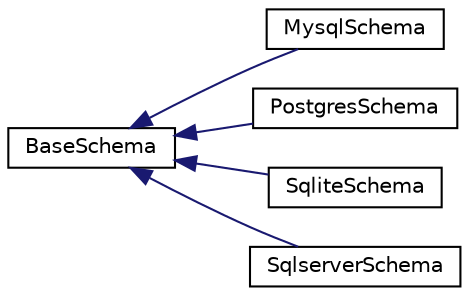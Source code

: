 digraph "Graphical Class Hierarchy"
{
  edge [fontname="Helvetica",fontsize="10",labelfontname="Helvetica",labelfontsize="10"];
  node [fontname="Helvetica",fontsize="10",shape=record];
  rankdir="LR";
  Node1 [label="BaseSchema",height=0.2,width=0.4,color="black", fillcolor="white", style="filled",URL="$class_cake_1_1_database_1_1_schema_1_1_base_schema.html"];
  Node1 -> Node2 [dir="back",color="midnightblue",fontsize="10",style="solid",fontname="Helvetica"];
  Node2 [label="MysqlSchema",height=0.2,width=0.4,color="black", fillcolor="white", style="filled",URL="$class_cake_1_1_database_1_1_schema_1_1_mysql_schema.html"];
  Node1 -> Node3 [dir="back",color="midnightblue",fontsize="10",style="solid",fontname="Helvetica"];
  Node3 [label="PostgresSchema",height=0.2,width=0.4,color="black", fillcolor="white", style="filled",URL="$class_cake_1_1_database_1_1_schema_1_1_postgres_schema.html"];
  Node1 -> Node4 [dir="back",color="midnightblue",fontsize="10",style="solid",fontname="Helvetica"];
  Node4 [label="SqliteSchema",height=0.2,width=0.4,color="black", fillcolor="white", style="filled",URL="$class_cake_1_1_database_1_1_schema_1_1_sqlite_schema.html"];
  Node1 -> Node5 [dir="back",color="midnightblue",fontsize="10",style="solid",fontname="Helvetica"];
  Node5 [label="SqlserverSchema",height=0.2,width=0.4,color="black", fillcolor="white", style="filled",URL="$class_cake_1_1_database_1_1_schema_1_1_sqlserver_schema.html"];
}
